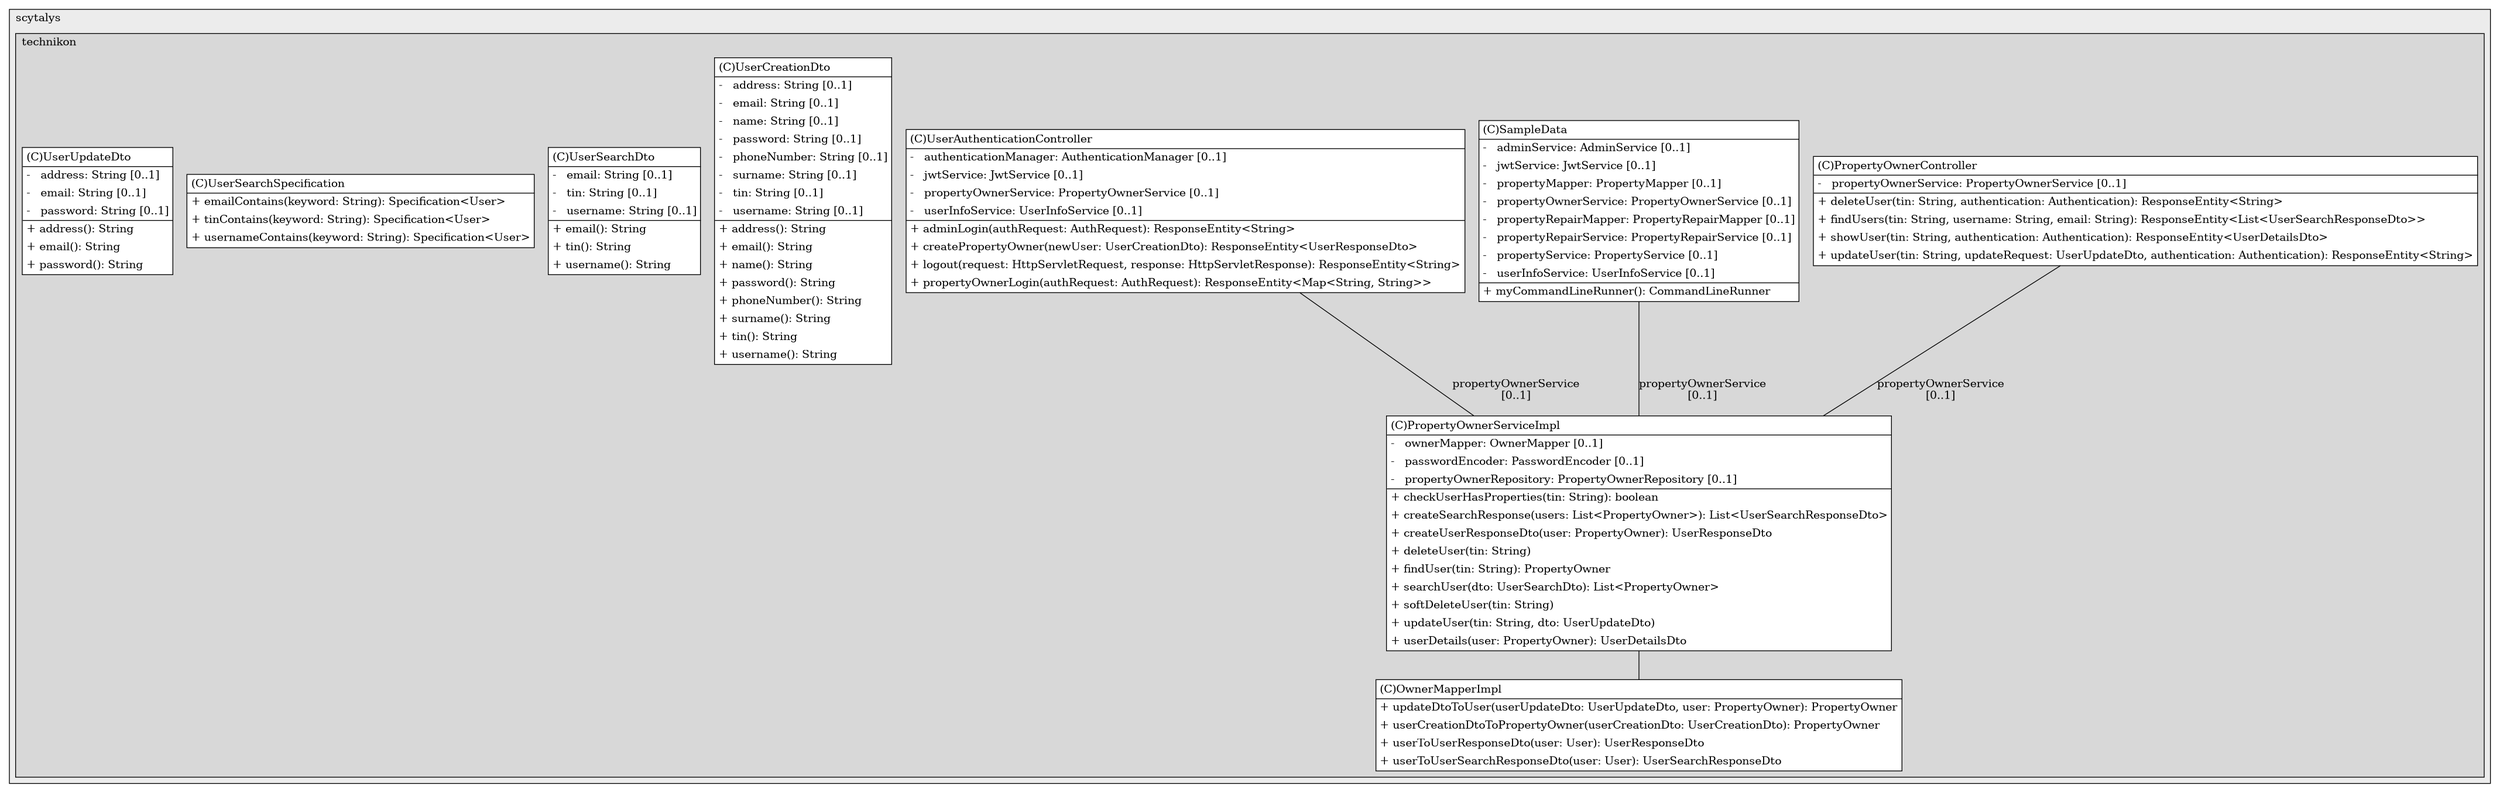 @startuml

/' diagram meta data start
config=StructureConfiguration;
{
  "projectClassification": {
    "searchMode": "OpenProject", // OpenProject, AllProjects
    "includedProjects": "",
    "pathEndKeywords": "*.impl",
    "isClientPath": "",
    "isClientName": "",
    "isTestPath": "",
    "isTestName": "",
    "isMappingPath": "",
    "isMappingName": "",
    "isDataAccessPath": "",
    "isDataAccessName": "",
    "isDataStructurePath": "",
    "isDataStructureName": "",
    "isInterfaceStructuresPath": "",
    "isInterfaceStructuresName": "",
    "isEntryPointPath": "",
    "isEntryPointName": "",
    "treatFinalFieldsAsMandatory": false
  },
  "graphRestriction": {
    "classPackageExcludeFilter": "",
    "classPackageIncludeFilter": "",
    "classNameExcludeFilter": "",
    "classNameIncludeFilter": "",
    "methodNameExcludeFilter": "",
    "methodNameIncludeFilter": "",
    "removeByInheritance": "", // inheritance/annotation based filtering is done in a second step
    "removeByAnnotation": "",
    "removeByClassPackage": "", // cleanup the graph after inheritance/annotation based filtering is done
    "removeByClassName": "",
    "cutMappings": false,
    "cutEnum": true,
    "cutTests": true,
    "cutClient": true,
    "cutDataAccess": false,
    "cutInterfaceStructures": false,
    "cutDataStructures": false,
    "cutGetterAndSetter": true,
    "cutConstructors": true
  },
  "graphTraversal": {
    "forwardDepth": 6,
    "backwardDepth": 6,
    "classPackageExcludeFilter": "",
    "classPackageIncludeFilter": "",
    "classNameExcludeFilter": "",
    "classNameIncludeFilter": "",
    "methodNameExcludeFilter": "",
    "methodNameIncludeFilter": "",
    "hideMappings": false,
    "hideDataStructures": false,
    "hidePrivateMethods": true,
    "hideInterfaceCalls": true, // indirection: implementation -> interface (is hidden) -> implementation
    "onlyShowApplicationEntryPoints": false, // root node is included
    "useMethodCallsForStructureDiagram": "ForwardOnly" // ForwardOnly, BothDirections, No
  },
  "details": {
    "aggregation": "GroupByClass", // ByClass, GroupByClass, None
    "showClassGenericTypes": true,
    "showMethods": true,
    "showMethodParameterNames": true,
    "showMethodParameterTypes": true,
    "showMethodReturnType": true,
    "showPackageLevels": 2,
    "showDetailedClassStructure": true
  },
  "rootClass": "com.scytalys.technikon.service.impl.PropertyOwnerServiceImpl",
  "extensionCallbackMethod": "" // qualified.class.name#methodName - signature: public static String method(String)
}
diagram meta data end '/



digraph g {
    rankdir="TB"
    splines=polyline
    

'nodes 
subgraph cluster_197470096 { 
   	label=scytalys
	labeljust=l
	fillcolor="#ececec"
	style=filled
   
   subgraph cluster_882458853 { 
   	label=technikon
	labeljust=l
	fillcolor="#d8d8d8"
	style=filled
   
   OwnerMapperImpl219619911[
	label=<<TABLE BORDER="1" CELLBORDER="0" CELLPADDING="4" CELLSPACING="0">
<TR><TD ALIGN="LEFT" >(C)OwnerMapperImpl</TD></TR>
<HR/>
<TR><TD ALIGN="LEFT" >+ updateDtoToUser(userUpdateDto: UserUpdateDto, user: PropertyOwner): PropertyOwner</TD></TR>
<TR><TD ALIGN="LEFT" >+ userCreationDtoToPropertyOwner(userCreationDto: UserCreationDto): PropertyOwner</TD></TR>
<TR><TD ALIGN="LEFT" >+ userToUserResponseDto(user: User): UserResponseDto</TD></TR>
<TR><TD ALIGN="LEFT" >+ userToUserSearchResponseDto(user: User): UserSearchResponseDto</TD></TR>
</TABLE>>
	style=filled
	margin=0
	shape=plaintext
	fillcolor="#FFFFFF"
];

PropertyOwnerController931943586[
	label=<<TABLE BORDER="1" CELLBORDER="0" CELLPADDING="4" CELLSPACING="0">
<TR><TD ALIGN="LEFT" >(C)PropertyOwnerController</TD></TR>
<HR/>
<TR><TD ALIGN="LEFT" >-   propertyOwnerService: PropertyOwnerService [0..1]</TD></TR>
<HR/>
<TR><TD ALIGN="LEFT" >+ deleteUser(tin: String, authentication: Authentication): ResponseEntity&lt;String&gt;</TD></TR>
<TR><TD ALIGN="LEFT" >+ findUsers(tin: String, username: String, email: String): ResponseEntity&lt;List&lt;UserSearchResponseDto&gt;&gt;</TD></TR>
<TR><TD ALIGN="LEFT" >+ showUser(tin: String, authentication: Authentication): ResponseEntity&lt;UserDetailsDto&gt;</TD></TR>
<TR><TD ALIGN="LEFT" >+ updateUser(tin: String, updateRequest: UserUpdateDto, authentication: Authentication): ResponseEntity&lt;String&gt;</TD></TR>
</TABLE>>
	style=filled
	margin=0
	shape=plaintext
	fillcolor="#FFFFFF"
];

PropertyOwnerServiceImpl124484289[
	label=<<TABLE BORDER="1" CELLBORDER="0" CELLPADDING="4" CELLSPACING="0">
<TR><TD ALIGN="LEFT" >(C)PropertyOwnerServiceImpl</TD></TR>
<HR/>
<TR><TD ALIGN="LEFT" >-   ownerMapper: OwnerMapper [0..1]</TD></TR>
<TR><TD ALIGN="LEFT" >-   passwordEncoder: PasswordEncoder [0..1]</TD></TR>
<TR><TD ALIGN="LEFT" >-   propertyOwnerRepository: PropertyOwnerRepository [0..1]</TD></TR>
<HR/>
<TR><TD ALIGN="LEFT" >+ checkUserHasProperties(tin: String): boolean</TD></TR>
<TR><TD ALIGN="LEFT" >+ createSearchResponse(users: List&lt;PropertyOwner&gt;): List&lt;UserSearchResponseDto&gt;</TD></TR>
<TR><TD ALIGN="LEFT" >+ createUserResponseDto(user: PropertyOwner): UserResponseDto</TD></TR>
<TR><TD ALIGN="LEFT" >+ deleteUser(tin: String)</TD></TR>
<TR><TD ALIGN="LEFT" >+ findUser(tin: String): PropertyOwner</TD></TR>
<TR><TD ALIGN="LEFT" >+ searchUser(dto: UserSearchDto): List&lt;PropertyOwner&gt;</TD></TR>
<TR><TD ALIGN="LEFT" >+ softDeleteUser(tin: String)</TD></TR>
<TR><TD ALIGN="LEFT" >+ updateUser(tin: String, dto: UserUpdateDto)</TD></TR>
<TR><TD ALIGN="LEFT" >+ userDetails(user: PropertyOwner): UserDetailsDto</TD></TR>
</TABLE>>
	style=filled
	margin=0
	shape=plaintext
	fillcolor="#FFFFFF"
];

SampleData2033362088[
	label=<<TABLE BORDER="1" CELLBORDER="0" CELLPADDING="4" CELLSPACING="0">
<TR><TD ALIGN="LEFT" >(C)SampleData</TD></TR>
<HR/>
<TR><TD ALIGN="LEFT" >-   adminService: AdminService [0..1]</TD></TR>
<TR><TD ALIGN="LEFT" >-   jwtService: JwtService [0..1]</TD></TR>
<TR><TD ALIGN="LEFT" >-   propertyMapper: PropertyMapper [0..1]</TD></TR>
<TR><TD ALIGN="LEFT" >-   propertyOwnerService: PropertyOwnerService [0..1]</TD></TR>
<TR><TD ALIGN="LEFT" >-   propertyRepairMapper: PropertyRepairMapper [0..1]</TD></TR>
<TR><TD ALIGN="LEFT" >-   propertyRepairService: PropertyRepairService [0..1]</TD></TR>
<TR><TD ALIGN="LEFT" >-   propertyService: PropertyService [0..1]</TD></TR>
<TR><TD ALIGN="LEFT" >-   userInfoService: UserInfoService [0..1]</TD></TR>
<HR/>
<TR><TD ALIGN="LEFT" >+ myCommandLineRunner(): CommandLineRunner</TD></TR>
</TABLE>>
	style=filled
	margin=0
	shape=plaintext
	fillcolor="#FFFFFF"
];

UserAuthenticationController1177102140[
	label=<<TABLE BORDER="1" CELLBORDER="0" CELLPADDING="4" CELLSPACING="0">
<TR><TD ALIGN="LEFT" >(C)UserAuthenticationController</TD></TR>
<HR/>
<TR><TD ALIGN="LEFT" >-   authenticationManager: AuthenticationManager [0..1]</TD></TR>
<TR><TD ALIGN="LEFT" >-   jwtService: JwtService [0..1]</TD></TR>
<TR><TD ALIGN="LEFT" >-   propertyOwnerService: PropertyOwnerService [0..1]</TD></TR>
<TR><TD ALIGN="LEFT" >-   userInfoService: UserInfoService [0..1]</TD></TR>
<HR/>
<TR><TD ALIGN="LEFT" >+ adminLogin(authRequest: AuthRequest): ResponseEntity&lt;String&gt;</TD></TR>
<TR><TD ALIGN="LEFT" >+ createPropertyOwner(newUser: UserCreationDto): ResponseEntity&lt;UserResponseDto&gt;</TD></TR>
<TR><TD ALIGN="LEFT" >+ logout(request: HttpServletRequest, response: HttpServletResponse): ResponseEntity&lt;String&gt;</TD></TR>
<TR><TD ALIGN="LEFT" >+ propertyOwnerLogin(authRequest: AuthRequest): ResponseEntity&lt;Map&lt;String, String&gt;&gt;</TD></TR>
</TABLE>>
	style=filled
	margin=0
	shape=plaintext
	fillcolor="#FFFFFF"
];

UserCreationDto686682215[
	label=<<TABLE BORDER="1" CELLBORDER="0" CELLPADDING="4" CELLSPACING="0">
<TR><TD ALIGN="LEFT" >(C)UserCreationDto</TD></TR>
<HR/>
<TR><TD ALIGN="LEFT" >-   address: String [0..1]</TD></TR>
<TR><TD ALIGN="LEFT" >-   email: String [0..1]</TD></TR>
<TR><TD ALIGN="LEFT" >-   name: String [0..1]</TD></TR>
<TR><TD ALIGN="LEFT" >-   password: String [0..1]</TD></TR>
<TR><TD ALIGN="LEFT" >-   phoneNumber: String [0..1]</TD></TR>
<TR><TD ALIGN="LEFT" >-   surname: String [0..1]</TD></TR>
<TR><TD ALIGN="LEFT" >-   tin: String [0..1]</TD></TR>
<TR><TD ALIGN="LEFT" >-   username: String [0..1]</TD></TR>
<HR/>
<TR><TD ALIGN="LEFT" >+ address(): String</TD></TR>
<TR><TD ALIGN="LEFT" >+ email(): String</TD></TR>
<TR><TD ALIGN="LEFT" >+ name(): String</TD></TR>
<TR><TD ALIGN="LEFT" >+ password(): String</TD></TR>
<TR><TD ALIGN="LEFT" >+ phoneNumber(): String</TD></TR>
<TR><TD ALIGN="LEFT" >+ surname(): String</TD></TR>
<TR><TD ALIGN="LEFT" >+ tin(): String</TD></TR>
<TR><TD ALIGN="LEFT" >+ username(): String</TD></TR>
</TABLE>>
	style=filled
	margin=0
	shape=plaintext
	fillcolor="#FFFFFF"
];

UserSearchDto686682215[
	label=<<TABLE BORDER="1" CELLBORDER="0" CELLPADDING="4" CELLSPACING="0">
<TR><TD ALIGN="LEFT" >(C)UserSearchDto</TD></TR>
<HR/>
<TR><TD ALIGN="LEFT" >-   email: String [0..1]</TD></TR>
<TR><TD ALIGN="LEFT" >-   tin: String [0..1]</TD></TR>
<TR><TD ALIGN="LEFT" >-   username: String [0..1]</TD></TR>
<HR/>
<TR><TD ALIGN="LEFT" >+ email(): String</TD></TR>
<TR><TD ALIGN="LEFT" >+ tin(): String</TD></TR>
<TR><TD ALIGN="LEFT" >+ username(): String</TD></TR>
</TABLE>>
	style=filled
	margin=0
	shape=plaintext
	fillcolor="#FFFFFF"
];

UserSearchSpecification735909841[
	label=<<TABLE BORDER="1" CELLBORDER="0" CELLPADDING="4" CELLSPACING="0">
<TR><TD ALIGN="LEFT" >(C)UserSearchSpecification</TD></TR>
<HR/>
<TR><TD ALIGN="LEFT" >+ emailContains(keyword: String): Specification&lt;User&gt;</TD></TR>
<TR><TD ALIGN="LEFT" >+ tinContains(keyword: String): Specification&lt;User&gt;</TD></TR>
<TR><TD ALIGN="LEFT" >+ usernameContains(keyword: String): Specification&lt;User&gt;</TD></TR>
</TABLE>>
	style=filled
	margin=0
	shape=plaintext
	fillcolor="#FFFFFF"
];

UserUpdateDto686682215[
	label=<<TABLE BORDER="1" CELLBORDER="0" CELLPADDING="4" CELLSPACING="0">
<TR><TD ALIGN="LEFT" >(C)UserUpdateDto</TD></TR>
<HR/>
<TR><TD ALIGN="LEFT" >-   address: String [0..1]</TD></TR>
<TR><TD ALIGN="LEFT" >-   email: String [0..1]</TD></TR>
<TR><TD ALIGN="LEFT" >-   password: String [0..1]</TD></TR>
<HR/>
<TR><TD ALIGN="LEFT" >+ address(): String</TD></TR>
<TR><TD ALIGN="LEFT" >+ email(): String</TD></TR>
<TR><TD ALIGN="LEFT" >+ password(): String</TD></TR>
</TABLE>>
	style=filled
	margin=0
	shape=plaintext
	fillcolor="#FFFFFF"
];
} 
} 

'edges    
PropertyOwnerController931943586 -> PropertyOwnerServiceImpl124484289[label="propertyOwnerService
[0..1]", arrowhead=none];
PropertyOwnerServiceImpl124484289 -> OwnerMapperImpl219619911[arrowhead=none];
SampleData2033362088 -> PropertyOwnerServiceImpl124484289[label="propertyOwnerService
[0..1]", arrowhead=none];
UserAuthenticationController1177102140 -> PropertyOwnerServiceImpl124484289[label="propertyOwnerService
[0..1]", arrowhead=none];
    
}
@enduml
